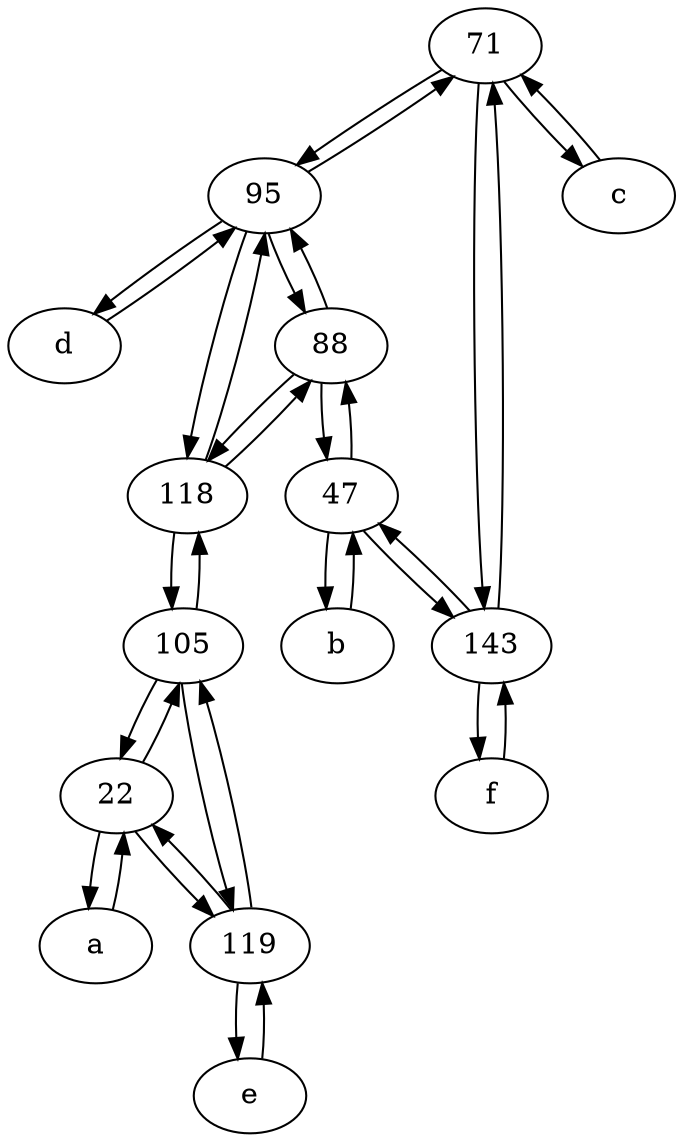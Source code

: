 digraph  {
	71;
	a [pos="40,10!"];
	47;
	b [pos="50,20!"];
	d [pos="20,30!"];
	22;
	95;
	119;
	118;
	105;
	143;
	c [pos="20,10!"];
	e [pos="30,50!"];
	f [pos="15,45!"];
	88;
	88 -> 47;
	95 -> 71;
	71 -> c;
	95 -> d;
	47 -> 88;
	88 -> 95;
	118 -> 95;
	95 -> 118;
	143 -> f;
	f -> 143;
	47 -> b;
	119 -> 105;
	105 -> 119;
	22 -> 119;
	105 -> 22;
	143 -> 71;
	118 -> 88;
	143 -> 47;
	71 -> 95;
	d -> 95;
	119 -> 22;
	b -> 47;
	105 -> 118;
	95 -> 88;
	118 -> 105;
	22 -> a;
	47 -> 143;
	a -> 22;
	22 -> 105;
	71 -> 143;
	c -> 71;
	e -> 119;
	119 -> e;
	88 -> 118;

	}